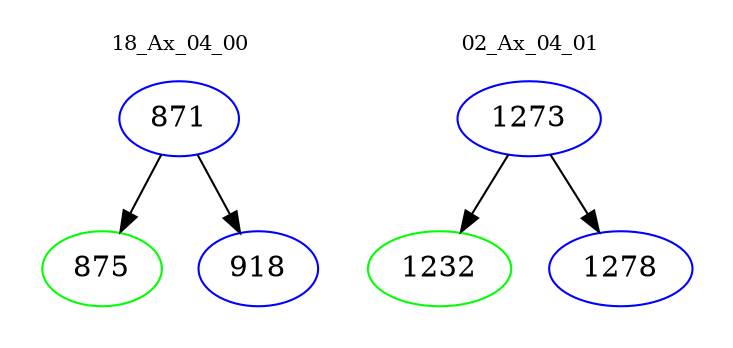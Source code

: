 digraph{
subgraph cluster_0 {
color = white
label = "18_Ax_04_00";
fontsize=10;
T0_871 [label="871", color="blue"]
T0_871 -> T0_875 [color="black"]
T0_875 [label="875", color="green"]
T0_871 -> T0_918 [color="black"]
T0_918 [label="918", color="blue"]
}
subgraph cluster_1 {
color = white
label = "02_Ax_04_01";
fontsize=10;
T1_1273 [label="1273", color="blue"]
T1_1273 -> T1_1232 [color="black"]
T1_1232 [label="1232", color="green"]
T1_1273 -> T1_1278 [color="black"]
T1_1278 [label="1278", color="blue"]
}
}
